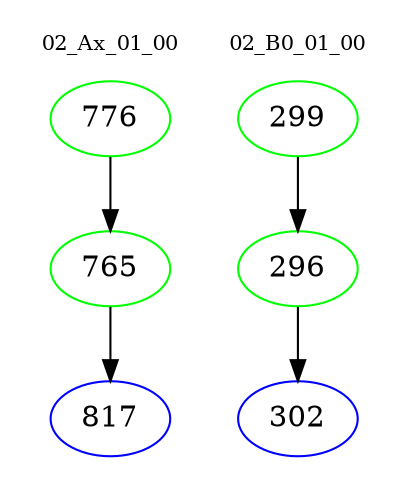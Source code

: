 digraph{
subgraph cluster_0 {
color = white
label = "02_Ax_01_00";
fontsize=10;
T0_776 [label="776", color="green"]
T0_776 -> T0_765 [color="black"]
T0_765 [label="765", color="green"]
T0_765 -> T0_817 [color="black"]
T0_817 [label="817", color="blue"]
}
subgraph cluster_1 {
color = white
label = "02_B0_01_00";
fontsize=10;
T1_299 [label="299", color="green"]
T1_299 -> T1_296 [color="black"]
T1_296 [label="296", color="green"]
T1_296 -> T1_302 [color="black"]
T1_302 [label="302", color="blue"]
}
}
